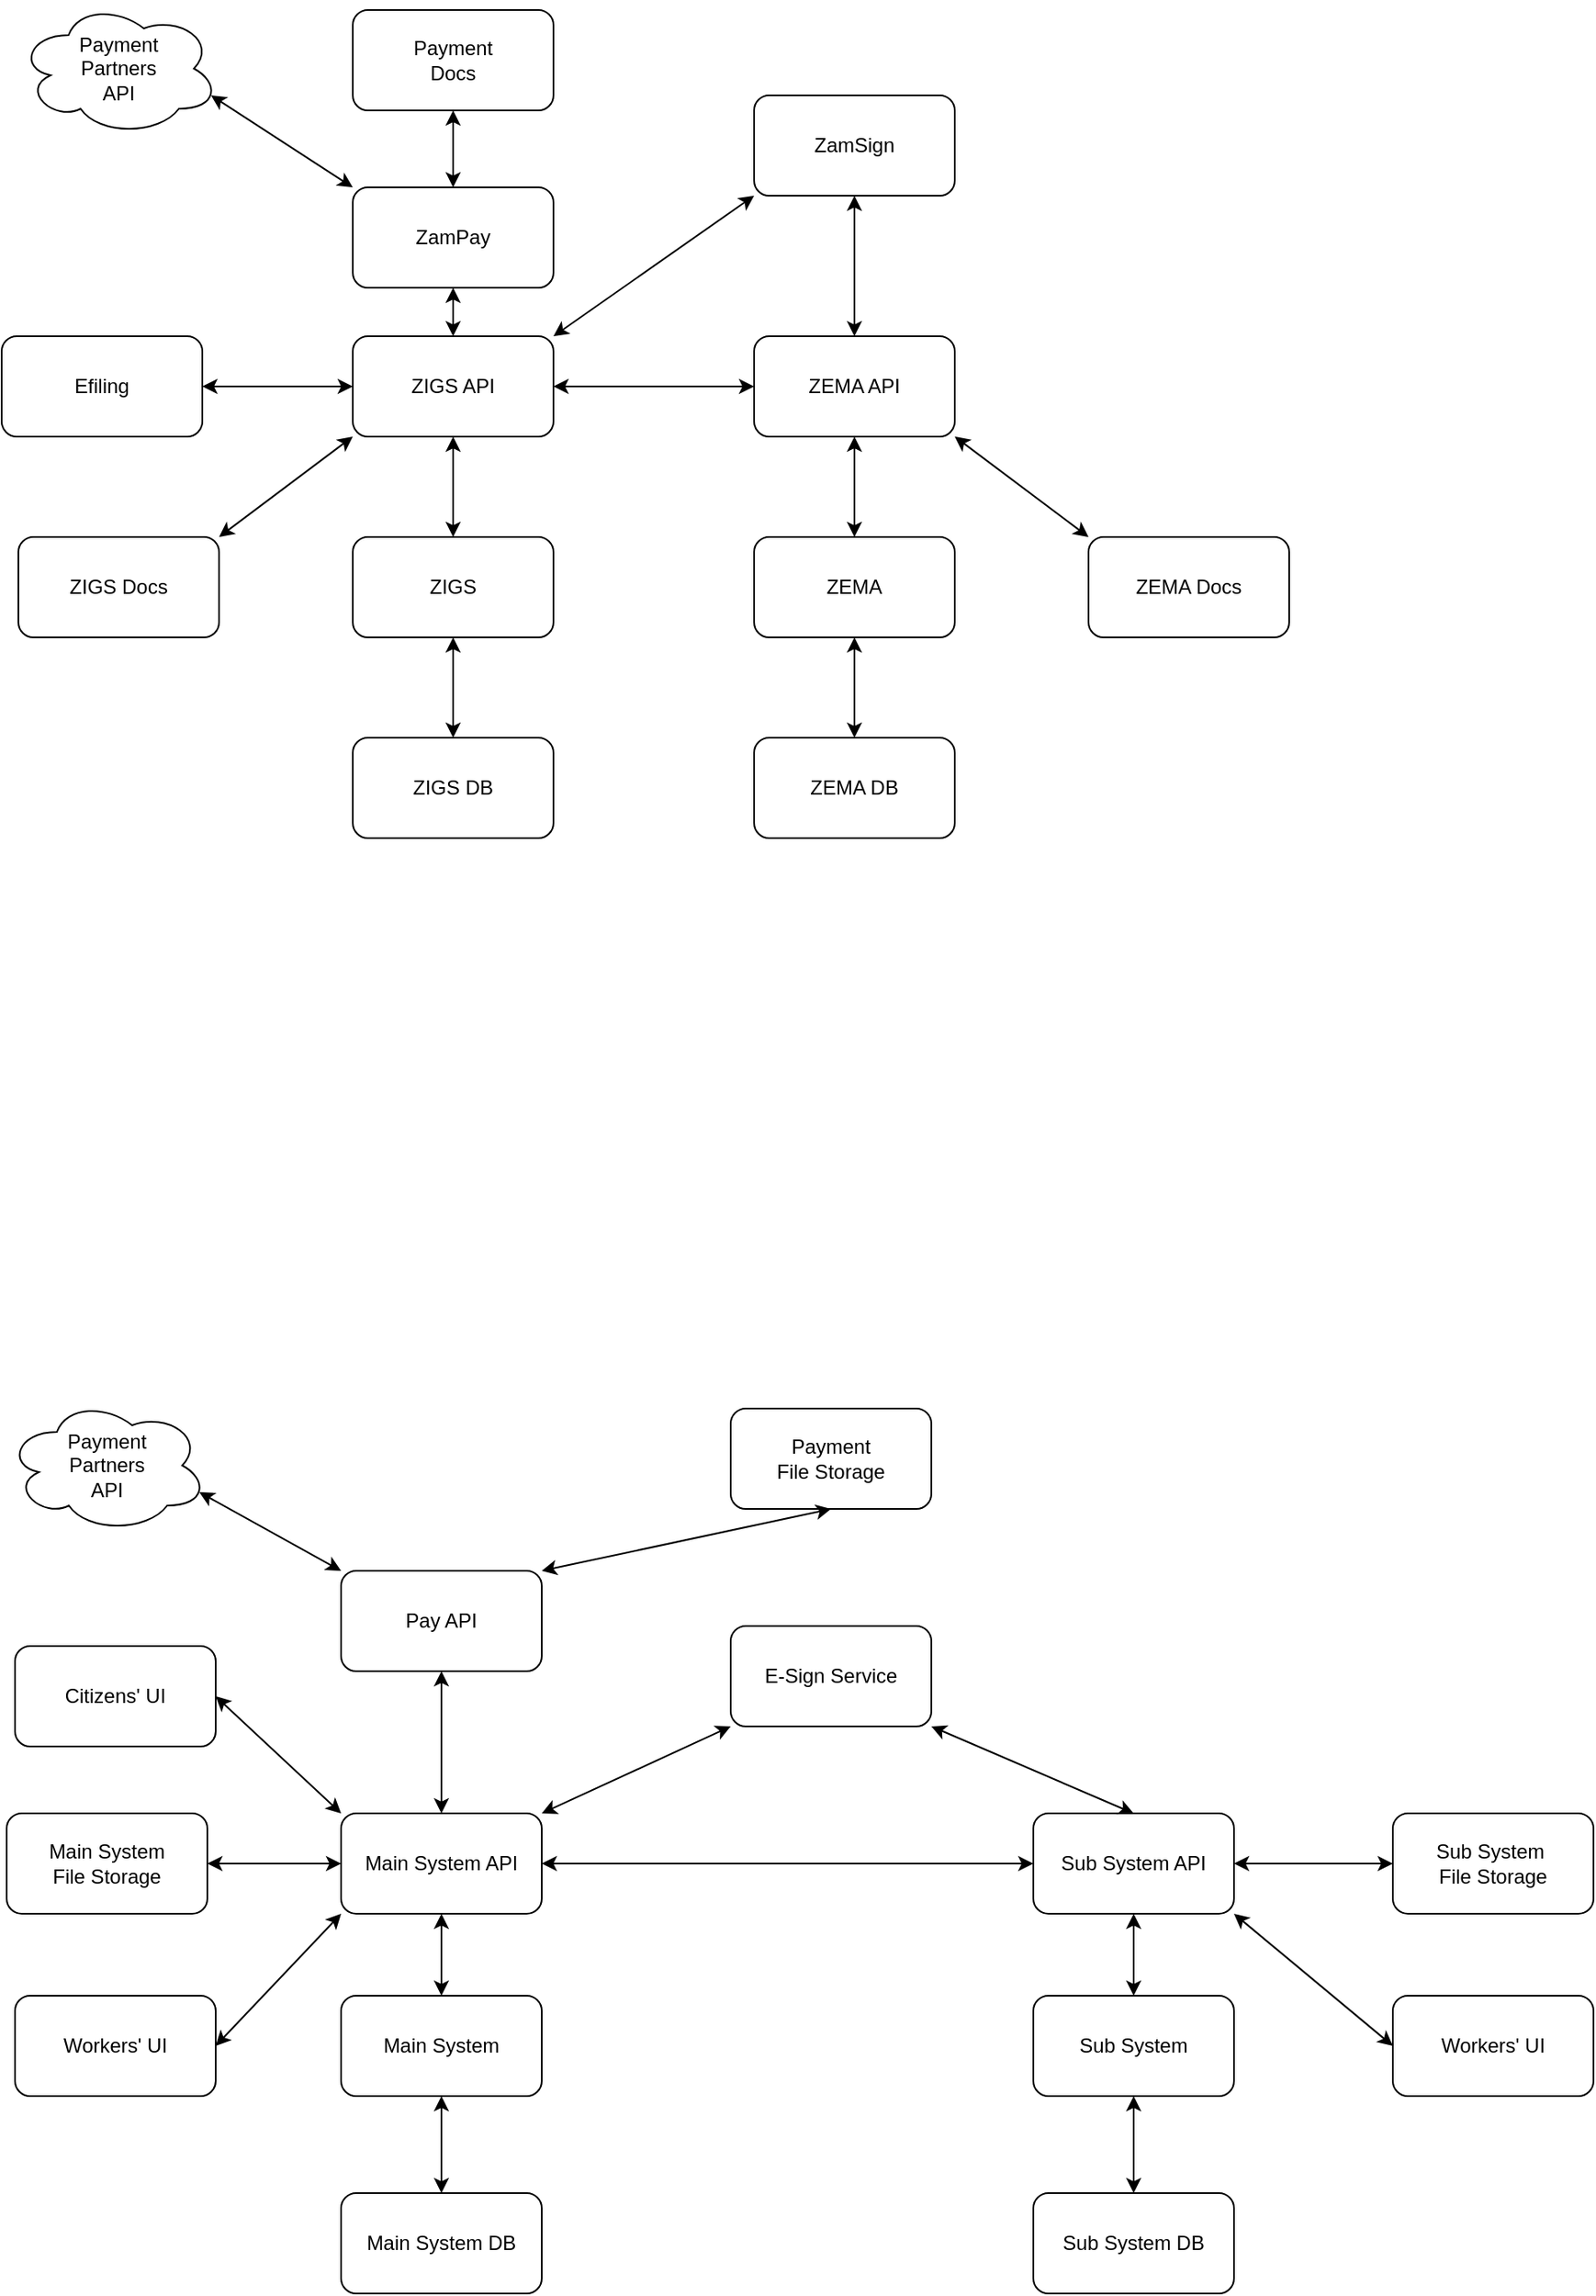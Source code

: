 <mxfile version="22.0.6" type="github">
  <diagram name="Страница 1" id="8dVOq_bRE-HuBzc4IuNq">
    <mxGraphModel dx="1430" dy="549" grid="0" gridSize="10" guides="1" tooltips="1" connect="1" arrows="1" fold="1" page="1" pageScale="1" pageWidth="1169" pageHeight="827" math="0" shadow="0">
      <root>
        <mxCell id="0" />
        <mxCell id="1" parent="0" />
        <mxCell id="jql0JsHNGu1SeSNrbGpS-1" value="Efiling" style="rounded=1;whiteSpace=wrap;html=1;" parent="1" vertex="1">
          <mxGeometry x="70" y="200" width="120" height="60" as="geometry" />
        </mxCell>
        <mxCell id="jql0JsHNGu1SeSNrbGpS-2" value="ZIGS API" style="rounded=1;whiteSpace=wrap;html=1;" parent="1" vertex="1">
          <mxGeometry x="280" y="200" width="120" height="60" as="geometry" />
        </mxCell>
        <mxCell id="jql0JsHNGu1SeSNrbGpS-3" value="ZIGS" style="rounded=1;whiteSpace=wrap;html=1;" parent="1" vertex="1">
          <mxGeometry x="280" y="320" width="120" height="60" as="geometry" />
        </mxCell>
        <mxCell id="jql0JsHNGu1SeSNrbGpS-4" value="ZamPay" style="rounded=1;whiteSpace=wrap;html=1;" parent="1" vertex="1">
          <mxGeometry x="280" y="111" width="120" height="60" as="geometry" />
        </mxCell>
        <mxCell id="jql0JsHNGu1SeSNrbGpS-5" value="Payment&lt;br&gt;Partners &lt;br&gt;API" style="ellipse;shape=cloud;whiteSpace=wrap;html=1;" parent="1" vertex="1">
          <mxGeometry x="80" width="120" height="80" as="geometry" />
        </mxCell>
        <mxCell id="jql0JsHNGu1SeSNrbGpS-6" value="Payment&lt;br&gt;Docs" style="rounded=1;whiteSpace=wrap;html=1;" parent="1" vertex="1">
          <mxGeometry x="280" y="5" width="120" height="60" as="geometry" />
        </mxCell>
        <mxCell id="jql0JsHNGu1SeSNrbGpS-7" value="ZIGS DB" style="rounded=1;whiteSpace=wrap;html=1;" parent="1" vertex="1">
          <mxGeometry x="280" y="440" width="120" height="60" as="geometry" />
        </mxCell>
        <mxCell id="jql0JsHNGu1SeSNrbGpS-8" value="ZIGS Docs" style="rounded=1;whiteSpace=wrap;html=1;" parent="1" vertex="1">
          <mxGeometry x="80" y="320" width="120" height="60" as="geometry" />
        </mxCell>
        <mxCell id="jql0JsHNGu1SeSNrbGpS-9" value="ZEMA API" style="rounded=1;whiteSpace=wrap;html=1;" parent="1" vertex="1">
          <mxGeometry x="520" y="200" width="120" height="60" as="geometry" />
        </mxCell>
        <mxCell id="jql0JsHNGu1SeSNrbGpS-10" value="ZEMA" style="rounded=1;whiteSpace=wrap;html=1;" parent="1" vertex="1">
          <mxGeometry x="520" y="320" width="120" height="60" as="geometry" />
        </mxCell>
        <mxCell id="jql0JsHNGu1SeSNrbGpS-11" value="ZEMA Docs" style="rounded=1;whiteSpace=wrap;html=1;" parent="1" vertex="1">
          <mxGeometry x="720" y="320" width="120" height="60" as="geometry" />
        </mxCell>
        <mxCell id="jql0JsHNGu1SeSNrbGpS-12" value="ZEMA DB" style="rounded=1;whiteSpace=wrap;html=1;" parent="1" vertex="1">
          <mxGeometry x="520" y="440" width="120" height="60" as="geometry" />
        </mxCell>
        <mxCell id="jql0JsHNGu1SeSNrbGpS-15" value="" style="endArrow=classic;startArrow=classic;html=1;rounded=0;entryX=1;entryY=0.5;entryDx=0;entryDy=0;exitX=0;exitY=0.5;exitDx=0;exitDy=0;" parent="1" source="jql0JsHNGu1SeSNrbGpS-2" target="jql0JsHNGu1SeSNrbGpS-1" edge="1">
          <mxGeometry width="50" height="50" relative="1" as="geometry">
            <mxPoint x="470" y="260" as="sourcePoint" />
            <mxPoint x="520" y="210" as="targetPoint" />
            <Array as="points" />
          </mxGeometry>
        </mxCell>
        <mxCell id="jql0JsHNGu1SeSNrbGpS-16" value="" style="endArrow=classic;startArrow=classic;html=1;rounded=0;entryX=0.5;entryY=1;entryDx=0;entryDy=0;exitX=0.5;exitY=0;exitDx=0;exitDy=0;" parent="1" source="jql0JsHNGu1SeSNrbGpS-3" target="jql0JsHNGu1SeSNrbGpS-2" edge="1">
          <mxGeometry width="50" height="50" relative="1" as="geometry">
            <mxPoint x="560" y="350" as="sourcePoint" />
            <mxPoint x="610" y="300" as="targetPoint" />
          </mxGeometry>
        </mxCell>
        <mxCell id="jql0JsHNGu1SeSNrbGpS-17" value="" style="endArrow=classic;startArrow=classic;html=1;rounded=0;entryX=0.5;entryY=1;entryDx=0;entryDy=0;exitX=0.5;exitY=0;exitDx=0;exitDy=0;" parent="1" source="jql0JsHNGu1SeSNrbGpS-7" target="jql0JsHNGu1SeSNrbGpS-3" edge="1">
          <mxGeometry width="50" height="50" relative="1" as="geometry">
            <mxPoint x="560" y="350" as="sourcePoint" />
            <mxPoint x="610" y="300" as="targetPoint" />
          </mxGeometry>
        </mxCell>
        <mxCell id="jql0JsHNGu1SeSNrbGpS-18" value="" style="endArrow=classic;startArrow=classic;html=1;rounded=0;entryX=0;entryY=1;entryDx=0;entryDy=0;exitX=1;exitY=0;exitDx=0;exitDy=0;" parent="1" source="jql0JsHNGu1SeSNrbGpS-8" target="jql0JsHNGu1SeSNrbGpS-2" edge="1">
          <mxGeometry width="50" height="50" relative="1" as="geometry">
            <mxPoint x="560" y="260" as="sourcePoint" />
            <mxPoint x="610" y="210" as="targetPoint" />
          </mxGeometry>
        </mxCell>
        <mxCell id="jql0JsHNGu1SeSNrbGpS-20" value="" style="endArrow=classic;startArrow=classic;html=1;rounded=0;entryX=0.5;entryY=1;entryDx=0;entryDy=0;exitX=0.5;exitY=0;exitDx=0;exitDy=0;" parent="1" source="jql0JsHNGu1SeSNrbGpS-4" target="jql0JsHNGu1SeSNrbGpS-6" edge="1">
          <mxGeometry width="50" height="50" relative="1" as="geometry">
            <mxPoint x="440" y="130" as="sourcePoint" />
            <mxPoint x="490" y="80" as="targetPoint" />
          </mxGeometry>
        </mxCell>
        <mxCell id="jql0JsHNGu1SeSNrbGpS-21" value="" style="endArrow=classic;startArrow=classic;html=1;rounded=0;entryX=0.96;entryY=0.7;entryDx=0;entryDy=0;entryPerimeter=0;exitX=0;exitY=0;exitDx=0;exitDy=0;" parent="1" source="jql0JsHNGu1SeSNrbGpS-4" target="jql0JsHNGu1SeSNrbGpS-5" edge="1">
          <mxGeometry width="50" height="50" relative="1" as="geometry">
            <mxPoint x="440" y="130" as="sourcePoint" />
            <mxPoint x="490" y="80" as="targetPoint" />
          </mxGeometry>
        </mxCell>
        <mxCell id="jql0JsHNGu1SeSNrbGpS-22" value="" style="endArrow=classic;startArrow=classic;html=1;rounded=0;entryX=0.5;entryY=1;entryDx=0;entryDy=0;exitX=0.5;exitY=0;exitDx=0;exitDy=0;" parent="1" source="jql0JsHNGu1SeSNrbGpS-2" target="jql0JsHNGu1SeSNrbGpS-4" edge="1">
          <mxGeometry width="50" height="50" relative="1" as="geometry">
            <mxPoint x="440" y="130" as="sourcePoint" />
            <mxPoint x="490" y="80" as="targetPoint" />
          </mxGeometry>
        </mxCell>
        <mxCell id="jql0JsHNGu1SeSNrbGpS-23" value="" style="endArrow=classic;startArrow=classic;html=1;rounded=0;entryX=0;entryY=0.5;entryDx=0;entryDy=0;exitX=1;exitY=0.5;exitDx=0;exitDy=0;" parent="1" source="jql0JsHNGu1SeSNrbGpS-2" target="jql0JsHNGu1SeSNrbGpS-9" edge="1">
          <mxGeometry width="50" height="50" relative="1" as="geometry">
            <mxPoint x="440" y="220" as="sourcePoint" />
            <mxPoint x="490" y="170" as="targetPoint" />
          </mxGeometry>
        </mxCell>
        <mxCell id="jql0JsHNGu1SeSNrbGpS-24" value="" style="endArrow=classic;startArrow=classic;html=1;rounded=0;entryX=0.5;entryY=1;entryDx=0;entryDy=0;exitX=0.5;exitY=0;exitDx=0;exitDy=0;" parent="1" source="jql0JsHNGu1SeSNrbGpS-10" target="jql0JsHNGu1SeSNrbGpS-9" edge="1">
          <mxGeometry width="50" height="50" relative="1" as="geometry">
            <mxPoint x="440" y="310" as="sourcePoint" />
            <mxPoint x="490" y="260" as="targetPoint" />
          </mxGeometry>
        </mxCell>
        <mxCell id="jql0JsHNGu1SeSNrbGpS-25" value="" style="endArrow=classic;startArrow=classic;html=1;rounded=0;entryX=0.5;entryY=1;entryDx=0;entryDy=0;exitX=0.5;exitY=0;exitDx=0;exitDy=0;" parent="1" source="jql0JsHNGu1SeSNrbGpS-12" target="jql0JsHNGu1SeSNrbGpS-10" edge="1">
          <mxGeometry width="50" height="50" relative="1" as="geometry">
            <mxPoint x="440" y="310" as="sourcePoint" />
            <mxPoint x="490" y="260" as="targetPoint" />
          </mxGeometry>
        </mxCell>
        <mxCell id="jql0JsHNGu1SeSNrbGpS-26" value="" style="endArrow=classic;startArrow=classic;html=1;rounded=0;entryX=0;entryY=0;entryDx=0;entryDy=0;exitX=1;exitY=1;exitDx=0;exitDy=0;" parent="1" source="jql0JsHNGu1SeSNrbGpS-9" target="jql0JsHNGu1SeSNrbGpS-11" edge="1">
          <mxGeometry width="50" height="50" relative="1" as="geometry">
            <mxPoint x="440" y="220" as="sourcePoint" />
            <mxPoint x="490" y="170" as="targetPoint" />
          </mxGeometry>
        </mxCell>
        <mxCell id="-2WGcBhYNuDoAbZ6WmxD-2" value="ZamSign" style="rounded=1;whiteSpace=wrap;html=1;" parent="1" vertex="1">
          <mxGeometry x="520" y="56" width="120" height="60" as="geometry" />
        </mxCell>
        <mxCell id="-2WGcBhYNuDoAbZ6WmxD-3" value="" style="endArrow=classic;startArrow=classic;html=1;rounded=0;entryX=0.5;entryY=1;entryDx=0;entryDy=0;exitX=0.5;exitY=0;exitDx=0;exitDy=0;" parent="1" source="jql0JsHNGu1SeSNrbGpS-9" target="-2WGcBhYNuDoAbZ6WmxD-2" edge="1">
          <mxGeometry width="50" height="50" relative="1" as="geometry">
            <mxPoint x="558" y="277" as="sourcePoint" />
            <mxPoint x="608" y="227" as="targetPoint" />
          </mxGeometry>
        </mxCell>
        <mxCell id="-2WGcBhYNuDoAbZ6WmxD-4" value="" style="endArrow=classic;startArrow=classic;html=1;rounded=0;entryX=0;entryY=1;entryDx=0;entryDy=0;exitX=1;exitY=0;exitDx=0;exitDy=0;" parent="1" source="jql0JsHNGu1SeSNrbGpS-2" target="-2WGcBhYNuDoAbZ6WmxD-2" edge="1">
          <mxGeometry width="50" height="50" relative="1" as="geometry">
            <mxPoint x="558" y="277" as="sourcePoint" />
            <mxPoint x="608" y="227" as="targetPoint" />
          </mxGeometry>
        </mxCell>
        <mxCell id="ntGZ2oHby_0kpTiBuT0h-1" value="Citizens&#39; UI" style="rounded=1;whiteSpace=wrap;html=1;" vertex="1" parent="1">
          <mxGeometry x="78" y="983" width="120" height="60" as="geometry" />
        </mxCell>
        <mxCell id="ntGZ2oHby_0kpTiBuT0h-2" value="Main System API" style="rounded=1;whiteSpace=wrap;html=1;" vertex="1" parent="1">
          <mxGeometry x="273" y="1083" width="120" height="60" as="geometry" />
        </mxCell>
        <mxCell id="ntGZ2oHby_0kpTiBuT0h-3" value="Main System" style="rounded=1;whiteSpace=wrap;html=1;" vertex="1" parent="1">
          <mxGeometry x="273" y="1192" width="120" height="60" as="geometry" />
        </mxCell>
        <mxCell id="ntGZ2oHby_0kpTiBuT0h-4" value="Pay API" style="rounded=1;whiteSpace=wrap;html=1;" vertex="1" parent="1">
          <mxGeometry x="273" y="938" width="120" height="60" as="geometry" />
        </mxCell>
        <mxCell id="ntGZ2oHby_0kpTiBuT0h-5" value="Payment&lt;br&gt;Partners &lt;br&gt;API" style="ellipse;shape=cloud;whiteSpace=wrap;html=1;" vertex="1" parent="1">
          <mxGeometry x="73" y="835" width="120" height="80" as="geometry" />
        </mxCell>
        <mxCell id="ntGZ2oHby_0kpTiBuT0h-6" value="Payment&lt;br&gt;File Storage" style="rounded=1;whiteSpace=wrap;html=1;" vertex="1" parent="1">
          <mxGeometry x="506" y="841" width="120" height="60" as="geometry" />
        </mxCell>
        <mxCell id="ntGZ2oHby_0kpTiBuT0h-7" value="Main System DB" style="rounded=1;whiteSpace=wrap;html=1;" vertex="1" parent="1">
          <mxGeometry x="273" y="1310" width="120" height="60" as="geometry" />
        </mxCell>
        <mxCell id="ntGZ2oHby_0kpTiBuT0h-8" value="Main System&lt;br&gt;File Storage" style="rounded=1;whiteSpace=wrap;html=1;" vertex="1" parent="1">
          <mxGeometry x="73" y="1083" width="120" height="60" as="geometry" />
        </mxCell>
        <mxCell id="ntGZ2oHby_0kpTiBuT0h-9" value="Sub System API" style="rounded=1;whiteSpace=wrap;html=1;" vertex="1" parent="1">
          <mxGeometry x="687" y="1083" width="120" height="60" as="geometry" />
        </mxCell>
        <mxCell id="ntGZ2oHby_0kpTiBuT0h-10" value="Sub System" style="rounded=1;whiteSpace=wrap;html=1;" vertex="1" parent="1">
          <mxGeometry x="687" y="1192" width="120" height="60" as="geometry" />
        </mxCell>
        <mxCell id="ntGZ2oHby_0kpTiBuT0h-11" value="Sub System&amp;nbsp;&lt;br&gt;File Storage" style="rounded=1;whiteSpace=wrap;html=1;" vertex="1" parent="1">
          <mxGeometry x="902" y="1083" width="120" height="60" as="geometry" />
        </mxCell>
        <mxCell id="ntGZ2oHby_0kpTiBuT0h-12" value="Sub System&amp;nbsp;DB" style="rounded=1;whiteSpace=wrap;html=1;" vertex="1" parent="1">
          <mxGeometry x="687" y="1310" width="120" height="60" as="geometry" />
        </mxCell>
        <mxCell id="ntGZ2oHby_0kpTiBuT0h-13" value="" style="endArrow=classic;startArrow=classic;html=1;rounded=0;entryX=1;entryY=0.5;entryDx=0;entryDy=0;exitX=0;exitY=0;exitDx=0;exitDy=0;" edge="1" parent="1" source="ntGZ2oHby_0kpTiBuT0h-2" target="ntGZ2oHby_0kpTiBuT0h-1">
          <mxGeometry width="50" height="50" relative="1" as="geometry">
            <mxPoint x="463" y="1087" as="sourcePoint" />
            <mxPoint x="513" y="1037" as="targetPoint" />
            <Array as="points" />
          </mxGeometry>
        </mxCell>
        <mxCell id="ntGZ2oHby_0kpTiBuT0h-14" value="" style="endArrow=classic;startArrow=classic;html=1;rounded=0;entryX=0.5;entryY=1;entryDx=0;entryDy=0;exitX=0.5;exitY=0;exitDx=0;exitDy=0;" edge="1" parent="1" source="ntGZ2oHby_0kpTiBuT0h-3" target="ntGZ2oHby_0kpTiBuT0h-2">
          <mxGeometry width="50" height="50" relative="1" as="geometry">
            <mxPoint x="553" y="1233" as="sourcePoint" />
            <mxPoint x="603" y="1183" as="targetPoint" />
          </mxGeometry>
        </mxCell>
        <mxCell id="ntGZ2oHby_0kpTiBuT0h-15" value="" style="endArrow=classic;startArrow=classic;html=1;rounded=0;entryX=0.5;entryY=1;entryDx=0;entryDy=0;exitX=0.5;exitY=0;exitDx=0;exitDy=0;" edge="1" parent="1" source="ntGZ2oHby_0kpTiBuT0h-7" target="ntGZ2oHby_0kpTiBuT0h-3">
          <mxGeometry width="50" height="50" relative="1" as="geometry">
            <mxPoint x="553" y="1233" as="sourcePoint" />
            <mxPoint x="603" y="1183" as="targetPoint" />
          </mxGeometry>
        </mxCell>
        <mxCell id="ntGZ2oHby_0kpTiBuT0h-16" value="" style="endArrow=classic;startArrow=classic;html=1;rounded=0;entryX=0;entryY=0.5;entryDx=0;entryDy=0;exitX=1;exitY=0.5;exitDx=0;exitDy=0;" edge="1" parent="1" source="ntGZ2oHby_0kpTiBuT0h-8" target="ntGZ2oHby_0kpTiBuT0h-2">
          <mxGeometry width="50" height="50" relative="1" as="geometry">
            <mxPoint x="553" y="1143" as="sourcePoint" />
            <mxPoint x="603" y="1093" as="targetPoint" />
          </mxGeometry>
        </mxCell>
        <mxCell id="ntGZ2oHby_0kpTiBuT0h-17" value="" style="endArrow=classic;startArrow=classic;html=1;rounded=0;entryX=0.5;entryY=1;entryDx=0;entryDy=0;exitX=1;exitY=0;exitDx=0;exitDy=0;" edge="1" parent="1" source="ntGZ2oHby_0kpTiBuT0h-4" target="ntGZ2oHby_0kpTiBuT0h-6">
          <mxGeometry width="50" height="50" relative="1" as="geometry">
            <mxPoint x="433" y="957" as="sourcePoint" />
            <mxPoint x="483" y="907" as="targetPoint" />
          </mxGeometry>
        </mxCell>
        <mxCell id="ntGZ2oHby_0kpTiBuT0h-18" value="" style="endArrow=classic;startArrow=classic;html=1;rounded=0;entryX=0.96;entryY=0.7;entryDx=0;entryDy=0;entryPerimeter=0;exitX=0;exitY=0;exitDx=0;exitDy=0;" edge="1" parent="1" source="ntGZ2oHby_0kpTiBuT0h-4" target="ntGZ2oHby_0kpTiBuT0h-5">
          <mxGeometry width="50" height="50" relative="1" as="geometry">
            <mxPoint x="433" y="957" as="sourcePoint" />
            <mxPoint x="483" y="907" as="targetPoint" />
          </mxGeometry>
        </mxCell>
        <mxCell id="ntGZ2oHby_0kpTiBuT0h-19" value="" style="endArrow=classic;startArrow=classic;html=1;rounded=0;entryX=0.5;entryY=1;entryDx=0;entryDy=0;exitX=0.5;exitY=0;exitDx=0;exitDy=0;" edge="1" parent="1" source="ntGZ2oHby_0kpTiBuT0h-2" target="ntGZ2oHby_0kpTiBuT0h-4">
          <mxGeometry width="50" height="50" relative="1" as="geometry">
            <mxPoint x="433" y="957" as="sourcePoint" />
            <mxPoint x="483" y="907" as="targetPoint" />
          </mxGeometry>
        </mxCell>
        <mxCell id="ntGZ2oHby_0kpTiBuT0h-20" value="" style="endArrow=classic;startArrow=classic;html=1;rounded=0;entryX=0;entryY=0.5;entryDx=0;entryDy=0;exitX=1;exitY=0.5;exitDx=0;exitDy=0;" edge="1" parent="1" source="ntGZ2oHby_0kpTiBuT0h-2" target="ntGZ2oHby_0kpTiBuT0h-9">
          <mxGeometry width="50" height="50" relative="1" as="geometry">
            <mxPoint x="433" y="1103" as="sourcePoint" />
            <mxPoint x="483" y="1053" as="targetPoint" />
          </mxGeometry>
        </mxCell>
        <mxCell id="ntGZ2oHby_0kpTiBuT0h-21" value="" style="endArrow=classic;startArrow=classic;html=1;rounded=0;entryX=0.5;entryY=1;entryDx=0;entryDy=0;exitX=0.5;exitY=0;exitDx=0;exitDy=0;" edge="1" parent="1" source="ntGZ2oHby_0kpTiBuT0h-10" target="ntGZ2oHby_0kpTiBuT0h-9">
          <mxGeometry width="50" height="50" relative="1" as="geometry">
            <mxPoint x="607" y="1193" as="sourcePoint" />
            <mxPoint x="657" y="1143" as="targetPoint" />
          </mxGeometry>
        </mxCell>
        <mxCell id="ntGZ2oHby_0kpTiBuT0h-22" value="" style="endArrow=classic;startArrow=classic;html=1;rounded=0;entryX=0.5;entryY=1;entryDx=0;entryDy=0;exitX=0.5;exitY=0;exitDx=0;exitDy=0;" edge="1" parent="1" source="ntGZ2oHby_0kpTiBuT0h-12" target="ntGZ2oHby_0kpTiBuT0h-10">
          <mxGeometry width="50" height="50" relative="1" as="geometry">
            <mxPoint x="607" y="1193" as="sourcePoint" />
            <mxPoint x="657" y="1143" as="targetPoint" />
          </mxGeometry>
        </mxCell>
        <mxCell id="ntGZ2oHby_0kpTiBuT0h-23" value="" style="endArrow=classic;startArrow=classic;html=1;rounded=0;entryX=0;entryY=0.5;entryDx=0;entryDy=0;exitX=1;exitY=0.5;exitDx=0;exitDy=0;" edge="1" parent="1" source="ntGZ2oHby_0kpTiBuT0h-9" target="ntGZ2oHby_0kpTiBuT0h-11">
          <mxGeometry width="50" height="50" relative="1" as="geometry">
            <mxPoint x="607" y="1103" as="sourcePoint" />
            <mxPoint x="657" y="1053" as="targetPoint" />
          </mxGeometry>
        </mxCell>
        <mxCell id="ntGZ2oHby_0kpTiBuT0h-24" value="E-Sign Service" style="rounded=1;whiteSpace=wrap;html=1;" vertex="1" parent="1">
          <mxGeometry x="506" y="971" width="120" height="60" as="geometry" />
        </mxCell>
        <mxCell id="ntGZ2oHby_0kpTiBuT0h-25" value="" style="endArrow=classic;startArrow=classic;html=1;rounded=0;entryX=1;entryY=1;entryDx=0;entryDy=0;exitX=0.5;exitY=0;exitDx=0;exitDy=0;" edge="1" parent="1" source="ntGZ2oHby_0kpTiBuT0h-9" target="ntGZ2oHby_0kpTiBuT0h-24">
          <mxGeometry width="50" height="50" relative="1" as="geometry">
            <mxPoint x="725" y="1104" as="sourcePoint" />
            <mxPoint x="775" y="1054" as="targetPoint" />
          </mxGeometry>
        </mxCell>
        <mxCell id="ntGZ2oHby_0kpTiBuT0h-26" value="" style="endArrow=classic;startArrow=classic;html=1;rounded=0;entryX=0;entryY=1;entryDx=0;entryDy=0;exitX=1;exitY=0;exitDx=0;exitDy=0;" edge="1" parent="1" source="ntGZ2oHby_0kpTiBuT0h-2" target="ntGZ2oHby_0kpTiBuT0h-24">
          <mxGeometry width="50" height="50" relative="1" as="geometry">
            <mxPoint x="551" y="1104" as="sourcePoint" />
            <mxPoint x="601" y="1054" as="targetPoint" />
          </mxGeometry>
        </mxCell>
        <mxCell id="ntGZ2oHby_0kpTiBuT0h-27" value="Workers&#39; UI" style="rounded=1;whiteSpace=wrap;html=1;" vertex="1" parent="1">
          <mxGeometry x="78" y="1192" width="120" height="60" as="geometry" />
        </mxCell>
        <mxCell id="ntGZ2oHby_0kpTiBuT0h-30" value="" style="endArrow=classic;startArrow=classic;html=1;rounded=0;entryX=1;entryY=0.5;entryDx=0;entryDy=0;exitX=0;exitY=1;exitDx=0;exitDy=0;" edge="1" parent="1" source="ntGZ2oHby_0kpTiBuT0h-2" target="ntGZ2oHby_0kpTiBuT0h-27">
          <mxGeometry width="50" height="50" relative="1" as="geometry">
            <mxPoint x="288" y="1263.5" as="sourcePoint" />
            <mxPoint x="189" y="1202.5" as="targetPoint" />
            <Array as="points" />
          </mxGeometry>
        </mxCell>
        <mxCell id="ntGZ2oHby_0kpTiBuT0h-31" value="Workers&#39; UI" style="rounded=1;whiteSpace=wrap;html=1;" vertex="1" parent="1">
          <mxGeometry x="902" y="1192" width="120" height="60" as="geometry" />
        </mxCell>
        <mxCell id="ntGZ2oHby_0kpTiBuT0h-32" value="" style="endArrow=classic;startArrow=classic;html=1;rounded=0;entryX=0;entryY=0.5;entryDx=0;entryDy=0;exitX=1;exitY=1;exitDx=0;exitDy=0;" edge="1" parent="1" source="ntGZ2oHby_0kpTiBuT0h-9" target="ntGZ2oHby_0kpTiBuT0h-31">
          <mxGeometry width="50" height="50" relative="1" as="geometry">
            <mxPoint x="817" y="1123" as="sourcePoint" />
            <mxPoint x="912" y="1123" as="targetPoint" />
          </mxGeometry>
        </mxCell>
      </root>
    </mxGraphModel>
  </diagram>
</mxfile>

